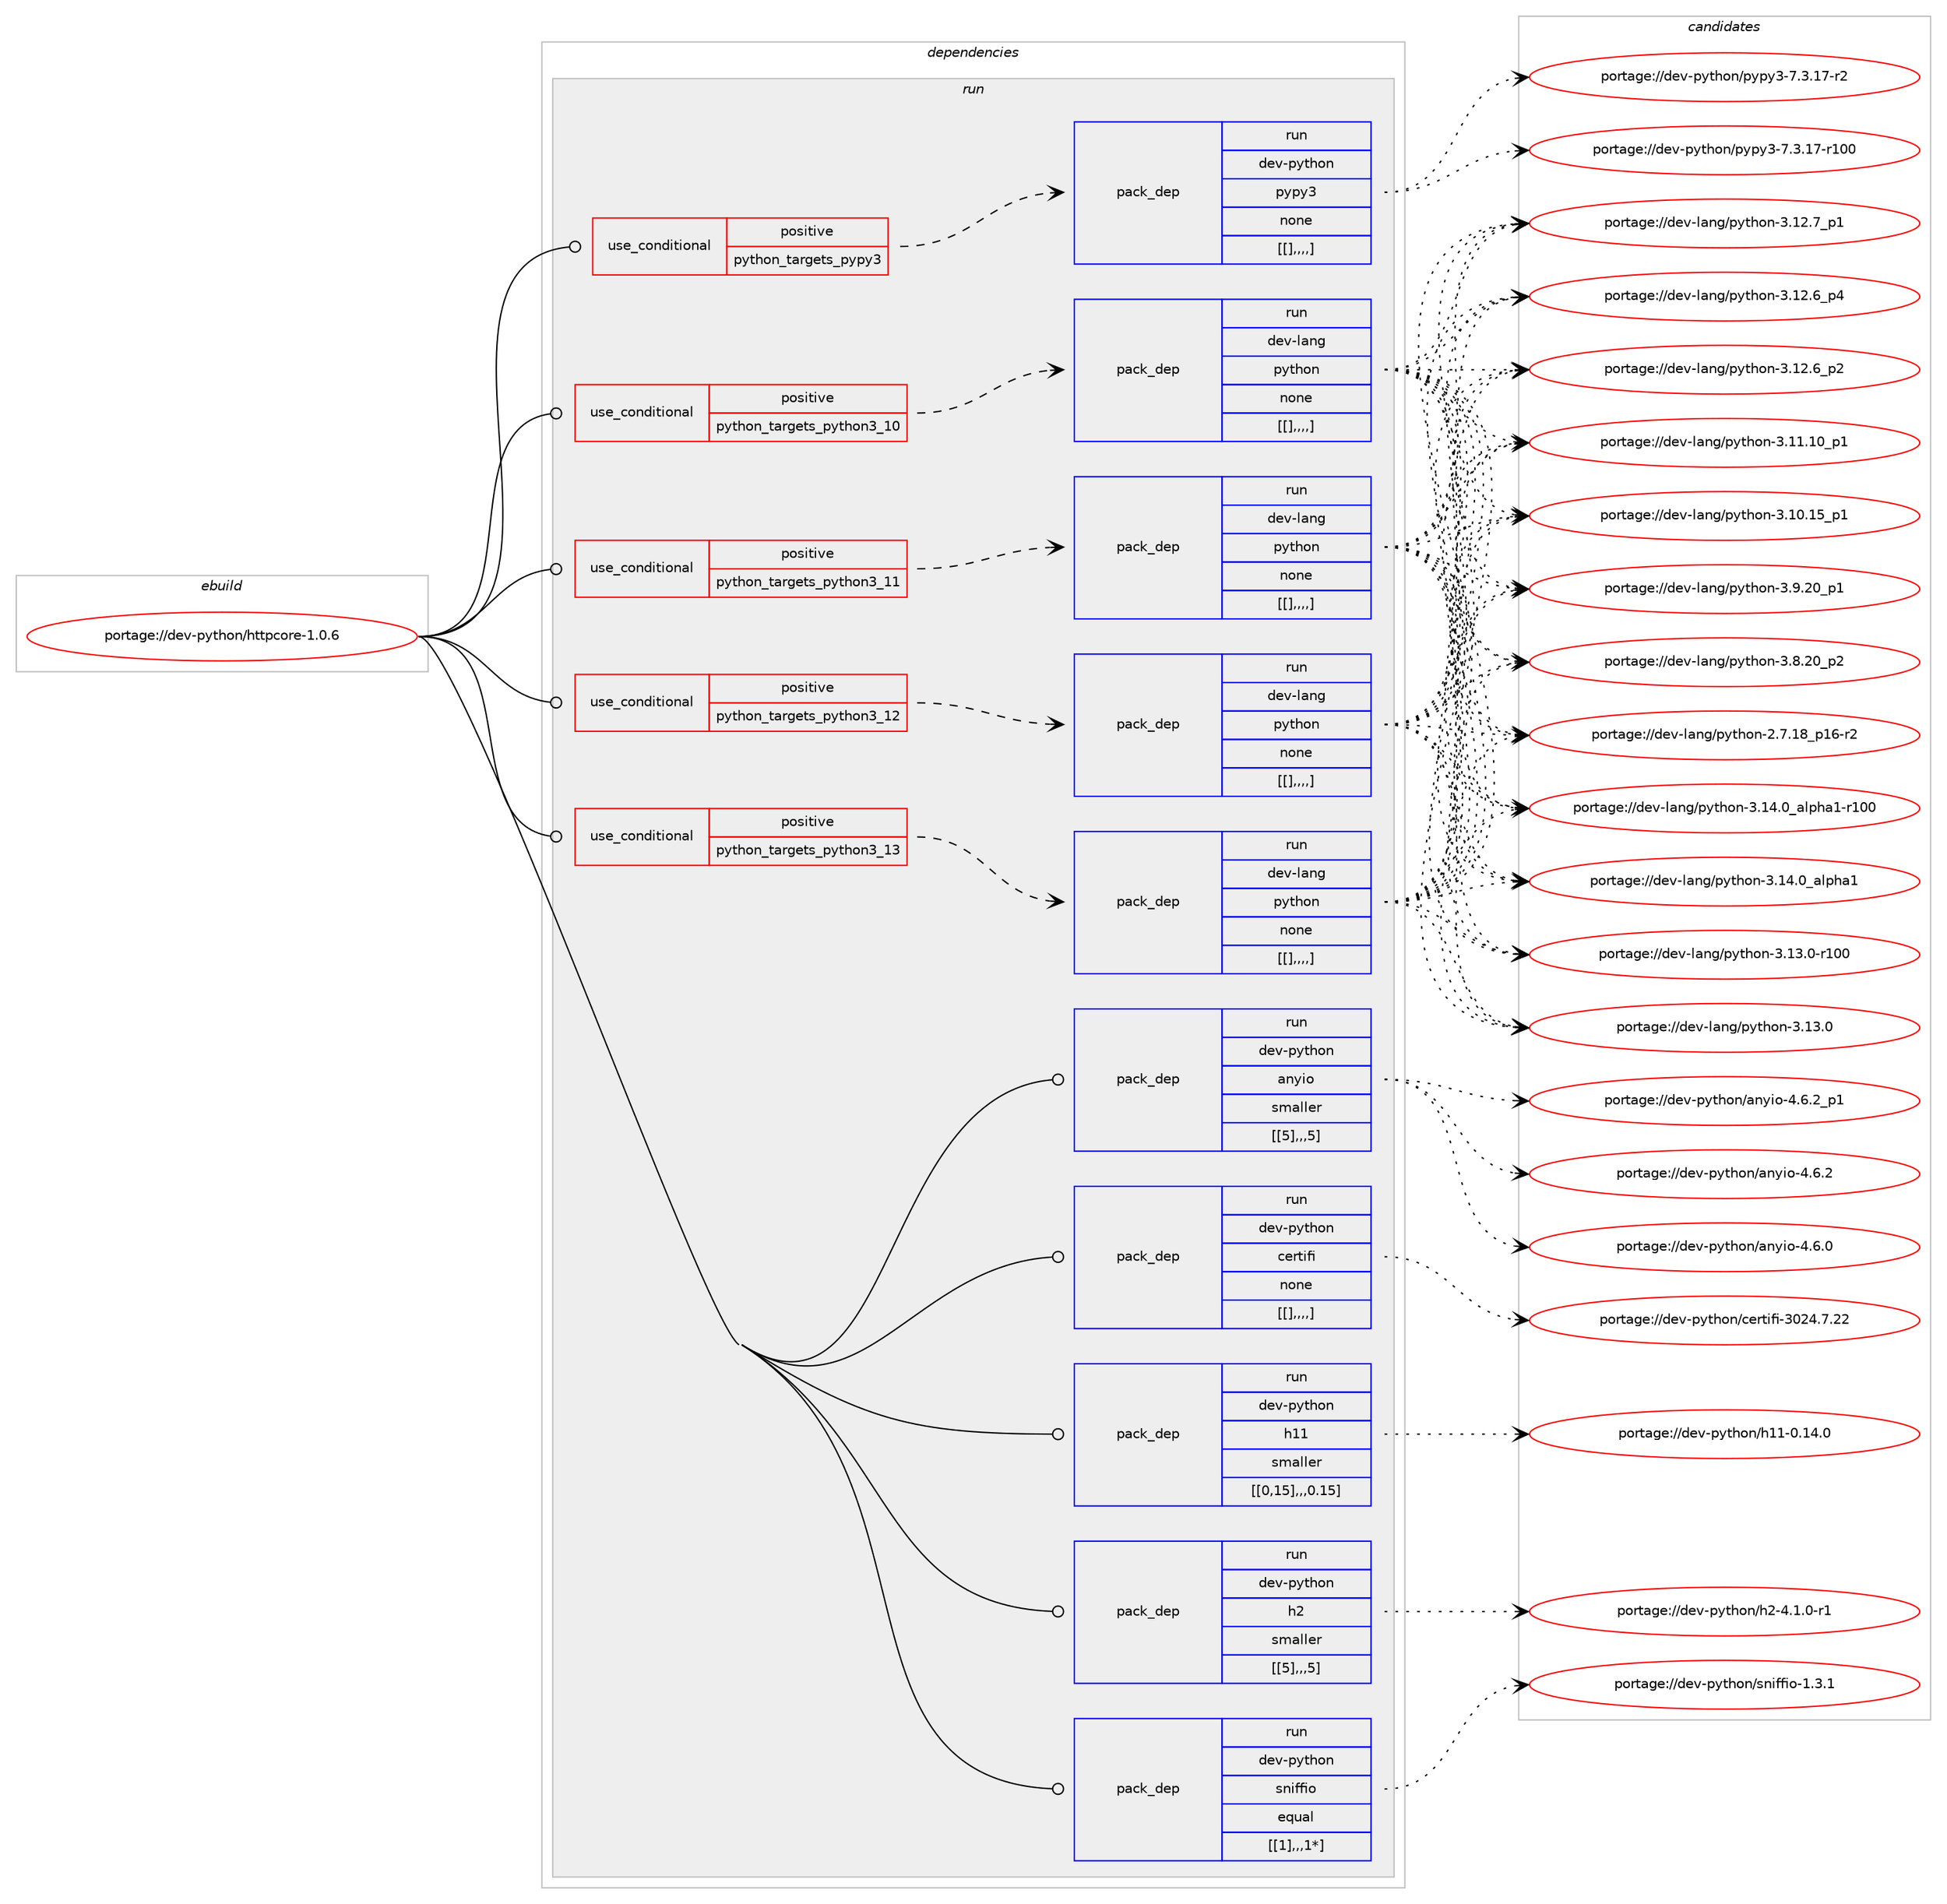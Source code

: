 digraph prolog {

# *************
# Graph options
# *************

newrank=true;
concentrate=true;
compound=true;
graph [rankdir=LR,fontname=Helvetica,fontsize=10,ranksep=1.5];#, ranksep=2.5, nodesep=0.2];
edge  [arrowhead=vee];
node  [fontname=Helvetica,fontsize=10];

# **********
# The ebuild
# **********

subgraph cluster_leftcol {
color=gray;
label=<<i>ebuild</i>>;
id [label="portage://dev-python/httpcore-1.0.6", color=red, width=4, href="../dev-python/httpcore-1.0.6.svg"];
}

# ****************
# The dependencies
# ****************

subgraph cluster_midcol {
color=gray;
label=<<i>dependencies</i>>;
subgraph cluster_compile {
fillcolor="#eeeeee";
style=filled;
label=<<i>compile</i>>;
}
subgraph cluster_compileandrun {
fillcolor="#eeeeee";
style=filled;
label=<<i>compile and run</i>>;
}
subgraph cluster_run {
fillcolor="#eeeeee";
style=filled;
label=<<i>run</i>>;
subgraph cond35569 {
dependency153296 [label=<<TABLE BORDER="0" CELLBORDER="1" CELLSPACING="0" CELLPADDING="4"><TR><TD ROWSPAN="3" CELLPADDING="10">use_conditional</TD></TR><TR><TD>positive</TD></TR><TR><TD>python_targets_pypy3</TD></TR></TABLE>>, shape=none, color=red];
subgraph pack116426 {
dependency153320 [label=<<TABLE BORDER="0" CELLBORDER="1" CELLSPACING="0" CELLPADDING="4" WIDTH="220"><TR><TD ROWSPAN="6" CELLPADDING="30">pack_dep</TD></TR><TR><TD WIDTH="110">run</TD></TR><TR><TD>dev-python</TD></TR><TR><TD>pypy3</TD></TR><TR><TD>none</TD></TR><TR><TD>[[],,,,]</TD></TR></TABLE>>, shape=none, color=blue];
}
dependency153296:e -> dependency153320:w [weight=20,style="dashed",arrowhead="vee"];
}
id:e -> dependency153296:w [weight=20,style="solid",arrowhead="odot"];
subgraph cond35587 {
dependency153338 [label=<<TABLE BORDER="0" CELLBORDER="1" CELLSPACING="0" CELLPADDING="4"><TR><TD ROWSPAN="3" CELLPADDING="10">use_conditional</TD></TR><TR><TD>positive</TD></TR><TR><TD>python_targets_python3_10</TD></TR></TABLE>>, shape=none, color=red];
subgraph pack116442 {
dependency153341 [label=<<TABLE BORDER="0" CELLBORDER="1" CELLSPACING="0" CELLPADDING="4" WIDTH="220"><TR><TD ROWSPAN="6" CELLPADDING="30">pack_dep</TD></TR><TR><TD WIDTH="110">run</TD></TR><TR><TD>dev-lang</TD></TR><TR><TD>python</TD></TR><TR><TD>none</TD></TR><TR><TD>[[],,,,]</TD></TR></TABLE>>, shape=none, color=blue];
}
dependency153338:e -> dependency153341:w [weight=20,style="dashed",arrowhead="vee"];
}
id:e -> dependency153338:w [weight=20,style="solid",arrowhead="odot"];
subgraph cond35604 {
dependency153397 [label=<<TABLE BORDER="0" CELLBORDER="1" CELLSPACING="0" CELLPADDING="4"><TR><TD ROWSPAN="3" CELLPADDING="10">use_conditional</TD></TR><TR><TD>positive</TD></TR><TR><TD>python_targets_python3_11</TD></TR></TABLE>>, shape=none, color=red];
subgraph pack116477 {
dependency153415 [label=<<TABLE BORDER="0" CELLBORDER="1" CELLSPACING="0" CELLPADDING="4" WIDTH="220"><TR><TD ROWSPAN="6" CELLPADDING="30">pack_dep</TD></TR><TR><TD WIDTH="110">run</TD></TR><TR><TD>dev-lang</TD></TR><TR><TD>python</TD></TR><TR><TD>none</TD></TR><TR><TD>[[],,,,]</TD></TR></TABLE>>, shape=none, color=blue];
}
dependency153397:e -> dependency153415:w [weight=20,style="dashed",arrowhead="vee"];
}
id:e -> dependency153397:w [weight=20,style="solid",arrowhead="odot"];
subgraph cond35636 {
dependency153454 [label=<<TABLE BORDER="0" CELLBORDER="1" CELLSPACING="0" CELLPADDING="4"><TR><TD ROWSPAN="3" CELLPADDING="10">use_conditional</TD></TR><TR><TD>positive</TD></TR><TR><TD>python_targets_python3_12</TD></TR></TABLE>>, shape=none, color=red];
subgraph pack116506 {
dependency153458 [label=<<TABLE BORDER="0" CELLBORDER="1" CELLSPACING="0" CELLPADDING="4" WIDTH="220"><TR><TD ROWSPAN="6" CELLPADDING="30">pack_dep</TD></TR><TR><TD WIDTH="110">run</TD></TR><TR><TD>dev-lang</TD></TR><TR><TD>python</TD></TR><TR><TD>none</TD></TR><TR><TD>[[],,,,]</TD></TR></TABLE>>, shape=none, color=blue];
}
dependency153454:e -> dependency153458:w [weight=20,style="dashed",arrowhead="vee"];
}
id:e -> dependency153454:w [weight=20,style="solid",arrowhead="odot"];
subgraph cond35684 {
dependency153563 [label=<<TABLE BORDER="0" CELLBORDER="1" CELLSPACING="0" CELLPADDING="4"><TR><TD ROWSPAN="3" CELLPADDING="10">use_conditional</TD></TR><TR><TD>positive</TD></TR><TR><TD>python_targets_python3_13</TD></TR></TABLE>>, shape=none, color=red];
subgraph pack116583 {
dependency153631 [label=<<TABLE BORDER="0" CELLBORDER="1" CELLSPACING="0" CELLPADDING="4" WIDTH="220"><TR><TD ROWSPAN="6" CELLPADDING="30">pack_dep</TD></TR><TR><TD WIDTH="110">run</TD></TR><TR><TD>dev-lang</TD></TR><TR><TD>python</TD></TR><TR><TD>none</TD></TR><TR><TD>[[],,,,]</TD></TR></TABLE>>, shape=none, color=blue];
}
dependency153563:e -> dependency153631:w [weight=20,style="dashed",arrowhead="vee"];
}
id:e -> dependency153563:w [weight=20,style="solid",arrowhead="odot"];
subgraph pack116616 {
dependency153657 [label=<<TABLE BORDER="0" CELLBORDER="1" CELLSPACING="0" CELLPADDING="4" WIDTH="220"><TR><TD ROWSPAN="6" CELLPADDING="30">pack_dep</TD></TR><TR><TD WIDTH="110">run</TD></TR><TR><TD>dev-python</TD></TR><TR><TD>anyio</TD></TR><TR><TD>smaller</TD></TR><TR><TD>[[5],,,5]</TD></TR></TABLE>>, shape=none, color=blue];
}
id:e -> dependency153657:w [weight=20,style="solid",arrowhead="odot"];
subgraph pack116628 {
dependency153682 [label=<<TABLE BORDER="0" CELLBORDER="1" CELLSPACING="0" CELLPADDING="4" WIDTH="220"><TR><TD ROWSPAN="6" CELLPADDING="30">pack_dep</TD></TR><TR><TD WIDTH="110">run</TD></TR><TR><TD>dev-python</TD></TR><TR><TD>certifi</TD></TR><TR><TD>none</TD></TR><TR><TD>[[],,,,]</TD></TR></TABLE>>, shape=none, color=blue];
}
id:e -> dependency153682:w [weight=20,style="solid",arrowhead="odot"];
subgraph pack116657 {
dependency153708 [label=<<TABLE BORDER="0" CELLBORDER="1" CELLSPACING="0" CELLPADDING="4" WIDTH="220"><TR><TD ROWSPAN="6" CELLPADDING="30">pack_dep</TD></TR><TR><TD WIDTH="110">run</TD></TR><TR><TD>dev-python</TD></TR><TR><TD>h11</TD></TR><TR><TD>smaller</TD></TR><TR><TD>[[0,15],,,0.15]</TD></TR></TABLE>>, shape=none, color=blue];
}
id:e -> dependency153708:w [weight=20,style="solid",arrowhead="odot"];
subgraph pack116660 {
dependency153731 [label=<<TABLE BORDER="0" CELLBORDER="1" CELLSPACING="0" CELLPADDING="4" WIDTH="220"><TR><TD ROWSPAN="6" CELLPADDING="30">pack_dep</TD></TR><TR><TD WIDTH="110">run</TD></TR><TR><TD>dev-python</TD></TR><TR><TD>h2</TD></TR><TR><TD>smaller</TD></TR><TR><TD>[[5],,,5]</TD></TR></TABLE>>, shape=none, color=blue];
}
id:e -> dependency153731:w [weight=20,style="solid",arrowhead="odot"];
subgraph pack116685 {
dependency153756 [label=<<TABLE BORDER="0" CELLBORDER="1" CELLSPACING="0" CELLPADDING="4" WIDTH="220"><TR><TD ROWSPAN="6" CELLPADDING="30">pack_dep</TD></TR><TR><TD WIDTH="110">run</TD></TR><TR><TD>dev-python</TD></TR><TR><TD>sniffio</TD></TR><TR><TD>equal</TD></TR><TR><TD>[[1],,,1*]</TD></TR></TABLE>>, shape=none, color=blue];
}
id:e -> dependency153756:w [weight=20,style="solid",arrowhead="odot"];
}
}

# **************
# The candidates
# **************

subgraph cluster_choices {
rank=same;
color=gray;
label=<<i>candidates</i>>;

subgraph choice116408 {
color=black;
nodesep=1;
choice100101118451121211161041111104711212111212151455546514649554511450 [label="portage://dev-python/pypy3-7.3.17-r2", color=red, width=4,href="../dev-python/pypy3-7.3.17-r2.svg"];
choice1001011184511212111610411111047112121112121514555465146495545114494848 [label="portage://dev-python/pypy3-7.3.17-r100", color=red, width=4,href="../dev-python/pypy3-7.3.17-r100.svg"];
dependency153320:e -> choice100101118451121211161041111104711212111212151455546514649554511450:w [style=dotted,weight="100"];
dependency153320:e -> choice1001011184511212111610411111047112121112121514555465146495545114494848:w [style=dotted,weight="100"];
}
subgraph choice116410 {
color=black;
nodesep=1;
choice100101118451089711010347112121116104111110455146495246489597108112104974945114494848 [label="portage://dev-lang/python-3.14.0_alpha1-r100", color=red, width=4,href="../dev-lang/python-3.14.0_alpha1-r100.svg"];
choice1001011184510897110103471121211161041111104551464952464895971081121049749 [label="portage://dev-lang/python-3.14.0_alpha1", color=red, width=4,href="../dev-lang/python-3.14.0_alpha1.svg"];
choice1001011184510897110103471121211161041111104551464951464845114494848 [label="portage://dev-lang/python-3.13.0-r100", color=red, width=4,href="../dev-lang/python-3.13.0-r100.svg"];
choice10010111845108971101034711212111610411111045514649514648 [label="portage://dev-lang/python-3.13.0", color=red, width=4,href="../dev-lang/python-3.13.0.svg"];
choice100101118451089711010347112121116104111110455146495046559511249 [label="portage://dev-lang/python-3.12.7_p1", color=red, width=4,href="../dev-lang/python-3.12.7_p1.svg"];
choice100101118451089711010347112121116104111110455146495046549511252 [label="portage://dev-lang/python-3.12.6_p4", color=red, width=4,href="../dev-lang/python-3.12.6_p4.svg"];
choice100101118451089711010347112121116104111110455146495046549511250 [label="portage://dev-lang/python-3.12.6_p2", color=red, width=4,href="../dev-lang/python-3.12.6_p2.svg"];
choice10010111845108971101034711212111610411111045514649494649489511249 [label="portage://dev-lang/python-3.11.10_p1", color=red, width=4,href="../dev-lang/python-3.11.10_p1.svg"];
choice10010111845108971101034711212111610411111045514649484649539511249 [label="portage://dev-lang/python-3.10.15_p1", color=red, width=4,href="../dev-lang/python-3.10.15_p1.svg"];
choice100101118451089711010347112121116104111110455146574650489511249 [label="portage://dev-lang/python-3.9.20_p1", color=red, width=4,href="../dev-lang/python-3.9.20_p1.svg"];
choice100101118451089711010347112121116104111110455146564650489511250 [label="portage://dev-lang/python-3.8.20_p2", color=red, width=4,href="../dev-lang/python-3.8.20_p2.svg"];
choice100101118451089711010347112121116104111110455046554649569511249544511450 [label="portage://dev-lang/python-2.7.18_p16-r2", color=red, width=4,href="../dev-lang/python-2.7.18_p16-r2.svg"];
dependency153341:e -> choice100101118451089711010347112121116104111110455146495246489597108112104974945114494848:w [style=dotted,weight="100"];
dependency153341:e -> choice1001011184510897110103471121211161041111104551464952464895971081121049749:w [style=dotted,weight="100"];
dependency153341:e -> choice1001011184510897110103471121211161041111104551464951464845114494848:w [style=dotted,weight="100"];
dependency153341:e -> choice10010111845108971101034711212111610411111045514649514648:w [style=dotted,weight="100"];
dependency153341:e -> choice100101118451089711010347112121116104111110455146495046559511249:w [style=dotted,weight="100"];
dependency153341:e -> choice100101118451089711010347112121116104111110455146495046549511252:w [style=dotted,weight="100"];
dependency153341:e -> choice100101118451089711010347112121116104111110455146495046549511250:w [style=dotted,weight="100"];
dependency153341:e -> choice10010111845108971101034711212111610411111045514649494649489511249:w [style=dotted,weight="100"];
dependency153341:e -> choice10010111845108971101034711212111610411111045514649484649539511249:w [style=dotted,weight="100"];
dependency153341:e -> choice100101118451089711010347112121116104111110455146574650489511249:w [style=dotted,weight="100"];
dependency153341:e -> choice100101118451089711010347112121116104111110455146564650489511250:w [style=dotted,weight="100"];
dependency153341:e -> choice100101118451089711010347112121116104111110455046554649569511249544511450:w [style=dotted,weight="100"];
}
subgraph choice116421 {
color=black;
nodesep=1;
choice100101118451089711010347112121116104111110455146495246489597108112104974945114494848 [label="portage://dev-lang/python-3.14.0_alpha1-r100", color=red, width=4,href="../dev-lang/python-3.14.0_alpha1-r100.svg"];
choice1001011184510897110103471121211161041111104551464952464895971081121049749 [label="portage://dev-lang/python-3.14.0_alpha1", color=red, width=4,href="../dev-lang/python-3.14.0_alpha1.svg"];
choice1001011184510897110103471121211161041111104551464951464845114494848 [label="portage://dev-lang/python-3.13.0-r100", color=red, width=4,href="../dev-lang/python-3.13.0-r100.svg"];
choice10010111845108971101034711212111610411111045514649514648 [label="portage://dev-lang/python-3.13.0", color=red, width=4,href="../dev-lang/python-3.13.0.svg"];
choice100101118451089711010347112121116104111110455146495046559511249 [label="portage://dev-lang/python-3.12.7_p1", color=red, width=4,href="../dev-lang/python-3.12.7_p1.svg"];
choice100101118451089711010347112121116104111110455146495046549511252 [label="portage://dev-lang/python-3.12.6_p4", color=red, width=4,href="../dev-lang/python-3.12.6_p4.svg"];
choice100101118451089711010347112121116104111110455146495046549511250 [label="portage://dev-lang/python-3.12.6_p2", color=red, width=4,href="../dev-lang/python-3.12.6_p2.svg"];
choice10010111845108971101034711212111610411111045514649494649489511249 [label="portage://dev-lang/python-3.11.10_p1", color=red, width=4,href="../dev-lang/python-3.11.10_p1.svg"];
choice10010111845108971101034711212111610411111045514649484649539511249 [label="portage://dev-lang/python-3.10.15_p1", color=red, width=4,href="../dev-lang/python-3.10.15_p1.svg"];
choice100101118451089711010347112121116104111110455146574650489511249 [label="portage://dev-lang/python-3.9.20_p1", color=red, width=4,href="../dev-lang/python-3.9.20_p1.svg"];
choice100101118451089711010347112121116104111110455146564650489511250 [label="portage://dev-lang/python-3.8.20_p2", color=red, width=4,href="../dev-lang/python-3.8.20_p2.svg"];
choice100101118451089711010347112121116104111110455046554649569511249544511450 [label="portage://dev-lang/python-2.7.18_p16-r2", color=red, width=4,href="../dev-lang/python-2.7.18_p16-r2.svg"];
dependency153415:e -> choice100101118451089711010347112121116104111110455146495246489597108112104974945114494848:w [style=dotted,weight="100"];
dependency153415:e -> choice1001011184510897110103471121211161041111104551464952464895971081121049749:w [style=dotted,weight="100"];
dependency153415:e -> choice1001011184510897110103471121211161041111104551464951464845114494848:w [style=dotted,weight="100"];
dependency153415:e -> choice10010111845108971101034711212111610411111045514649514648:w [style=dotted,weight="100"];
dependency153415:e -> choice100101118451089711010347112121116104111110455146495046559511249:w [style=dotted,weight="100"];
dependency153415:e -> choice100101118451089711010347112121116104111110455146495046549511252:w [style=dotted,weight="100"];
dependency153415:e -> choice100101118451089711010347112121116104111110455146495046549511250:w [style=dotted,weight="100"];
dependency153415:e -> choice10010111845108971101034711212111610411111045514649494649489511249:w [style=dotted,weight="100"];
dependency153415:e -> choice10010111845108971101034711212111610411111045514649484649539511249:w [style=dotted,weight="100"];
dependency153415:e -> choice100101118451089711010347112121116104111110455146574650489511249:w [style=dotted,weight="100"];
dependency153415:e -> choice100101118451089711010347112121116104111110455146564650489511250:w [style=dotted,weight="100"];
dependency153415:e -> choice100101118451089711010347112121116104111110455046554649569511249544511450:w [style=dotted,weight="100"];
}
subgraph choice116445 {
color=black;
nodesep=1;
choice100101118451089711010347112121116104111110455146495246489597108112104974945114494848 [label="portage://dev-lang/python-3.14.0_alpha1-r100", color=red, width=4,href="../dev-lang/python-3.14.0_alpha1-r100.svg"];
choice1001011184510897110103471121211161041111104551464952464895971081121049749 [label="portage://dev-lang/python-3.14.0_alpha1", color=red, width=4,href="../dev-lang/python-3.14.0_alpha1.svg"];
choice1001011184510897110103471121211161041111104551464951464845114494848 [label="portage://dev-lang/python-3.13.0-r100", color=red, width=4,href="../dev-lang/python-3.13.0-r100.svg"];
choice10010111845108971101034711212111610411111045514649514648 [label="portage://dev-lang/python-3.13.0", color=red, width=4,href="../dev-lang/python-3.13.0.svg"];
choice100101118451089711010347112121116104111110455146495046559511249 [label="portage://dev-lang/python-3.12.7_p1", color=red, width=4,href="../dev-lang/python-3.12.7_p1.svg"];
choice100101118451089711010347112121116104111110455146495046549511252 [label="portage://dev-lang/python-3.12.6_p4", color=red, width=4,href="../dev-lang/python-3.12.6_p4.svg"];
choice100101118451089711010347112121116104111110455146495046549511250 [label="portage://dev-lang/python-3.12.6_p2", color=red, width=4,href="../dev-lang/python-3.12.6_p2.svg"];
choice10010111845108971101034711212111610411111045514649494649489511249 [label="portage://dev-lang/python-3.11.10_p1", color=red, width=4,href="../dev-lang/python-3.11.10_p1.svg"];
choice10010111845108971101034711212111610411111045514649484649539511249 [label="portage://dev-lang/python-3.10.15_p1", color=red, width=4,href="../dev-lang/python-3.10.15_p1.svg"];
choice100101118451089711010347112121116104111110455146574650489511249 [label="portage://dev-lang/python-3.9.20_p1", color=red, width=4,href="../dev-lang/python-3.9.20_p1.svg"];
choice100101118451089711010347112121116104111110455146564650489511250 [label="portage://dev-lang/python-3.8.20_p2", color=red, width=4,href="../dev-lang/python-3.8.20_p2.svg"];
choice100101118451089711010347112121116104111110455046554649569511249544511450 [label="portage://dev-lang/python-2.7.18_p16-r2", color=red, width=4,href="../dev-lang/python-2.7.18_p16-r2.svg"];
dependency153458:e -> choice100101118451089711010347112121116104111110455146495246489597108112104974945114494848:w [style=dotted,weight="100"];
dependency153458:e -> choice1001011184510897110103471121211161041111104551464952464895971081121049749:w [style=dotted,weight="100"];
dependency153458:e -> choice1001011184510897110103471121211161041111104551464951464845114494848:w [style=dotted,weight="100"];
dependency153458:e -> choice10010111845108971101034711212111610411111045514649514648:w [style=dotted,weight="100"];
dependency153458:e -> choice100101118451089711010347112121116104111110455146495046559511249:w [style=dotted,weight="100"];
dependency153458:e -> choice100101118451089711010347112121116104111110455146495046549511252:w [style=dotted,weight="100"];
dependency153458:e -> choice100101118451089711010347112121116104111110455146495046549511250:w [style=dotted,weight="100"];
dependency153458:e -> choice10010111845108971101034711212111610411111045514649494649489511249:w [style=dotted,weight="100"];
dependency153458:e -> choice10010111845108971101034711212111610411111045514649484649539511249:w [style=dotted,weight="100"];
dependency153458:e -> choice100101118451089711010347112121116104111110455146574650489511249:w [style=dotted,weight="100"];
dependency153458:e -> choice100101118451089711010347112121116104111110455146564650489511250:w [style=dotted,weight="100"];
dependency153458:e -> choice100101118451089711010347112121116104111110455046554649569511249544511450:w [style=dotted,weight="100"];
}
subgraph choice116459 {
color=black;
nodesep=1;
choice100101118451089711010347112121116104111110455146495246489597108112104974945114494848 [label="portage://dev-lang/python-3.14.0_alpha1-r100", color=red, width=4,href="../dev-lang/python-3.14.0_alpha1-r100.svg"];
choice1001011184510897110103471121211161041111104551464952464895971081121049749 [label="portage://dev-lang/python-3.14.0_alpha1", color=red, width=4,href="../dev-lang/python-3.14.0_alpha1.svg"];
choice1001011184510897110103471121211161041111104551464951464845114494848 [label="portage://dev-lang/python-3.13.0-r100", color=red, width=4,href="../dev-lang/python-3.13.0-r100.svg"];
choice10010111845108971101034711212111610411111045514649514648 [label="portage://dev-lang/python-3.13.0", color=red, width=4,href="../dev-lang/python-3.13.0.svg"];
choice100101118451089711010347112121116104111110455146495046559511249 [label="portage://dev-lang/python-3.12.7_p1", color=red, width=4,href="../dev-lang/python-3.12.7_p1.svg"];
choice100101118451089711010347112121116104111110455146495046549511252 [label="portage://dev-lang/python-3.12.6_p4", color=red, width=4,href="../dev-lang/python-3.12.6_p4.svg"];
choice100101118451089711010347112121116104111110455146495046549511250 [label="portage://dev-lang/python-3.12.6_p2", color=red, width=4,href="../dev-lang/python-3.12.6_p2.svg"];
choice10010111845108971101034711212111610411111045514649494649489511249 [label="portage://dev-lang/python-3.11.10_p1", color=red, width=4,href="../dev-lang/python-3.11.10_p1.svg"];
choice10010111845108971101034711212111610411111045514649484649539511249 [label="portage://dev-lang/python-3.10.15_p1", color=red, width=4,href="../dev-lang/python-3.10.15_p1.svg"];
choice100101118451089711010347112121116104111110455146574650489511249 [label="portage://dev-lang/python-3.9.20_p1", color=red, width=4,href="../dev-lang/python-3.9.20_p1.svg"];
choice100101118451089711010347112121116104111110455146564650489511250 [label="portage://dev-lang/python-3.8.20_p2", color=red, width=4,href="../dev-lang/python-3.8.20_p2.svg"];
choice100101118451089711010347112121116104111110455046554649569511249544511450 [label="portage://dev-lang/python-2.7.18_p16-r2", color=red, width=4,href="../dev-lang/python-2.7.18_p16-r2.svg"];
dependency153631:e -> choice100101118451089711010347112121116104111110455146495246489597108112104974945114494848:w [style=dotted,weight="100"];
dependency153631:e -> choice1001011184510897110103471121211161041111104551464952464895971081121049749:w [style=dotted,weight="100"];
dependency153631:e -> choice1001011184510897110103471121211161041111104551464951464845114494848:w [style=dotted,weight="100"];
dependency153631:e -> choice10010111845108971101034711212111610411111045514649514648:w [style=dotted,weight="100"];
dependency153631:e -> choice100101118451089711010347112121116104111110455146495046559511249:w [style=dotted,weight="100"];
dependency153631:e -> choice100101118451089711010347112121116104111110455146495046549511252:w [style=dotted,weight="100"];
dependency153631:e -> choice100101118451089711010347112121116104111110455146495046549511250:w [style=dotted,weight="100"];
dependency153631:e -> choice10010111845108971101034711212111610411111045514649494649489511249:w [style=dotted,weight="100"];
dependency153631:e -> choice10010111845108971101034711212111610411111045514649484649539511249:w [style=dotted,weight="100"];
dependency153631:e -> choice100101118451089711010347112121116104111110455146574650489511249:w [style=dotted,weight="100"];
dependency153631:e -> choice100101118451089711010347112121116104111110455146564650489511250:w [style=dotted,weight="100"];
dependency153631:e -> choice100101118451089711010347112121116104111110455046554649569511249544511450:w [style=dotted,weight="100"];
}
subgraph choice116479 {
color=black;
nodesep=1;
choice1001011184511212111610411111047971101211051114552465446509511249 [label="portage://dev-python/anyio-4.6.2_p1", color=red, width=4,href="../dev-python/anyio-4.6.2_p1.svg"];
choice100101118451121211161041111104797110121105111455246544650 [label="portage://dev-python/anyio-4.6.2", color=red, width=4,href="../dev-python/anyio-4.6.2.svg"];
choice100101118451121211161041111104797110121105111455246544648 [label="portage://dev-python/anyio-4.6.0", color=red, width=4,href="../dev-python/anyio-4.6.0.svg"];
dependency153657:e -> choice1001011184511212111610411111047971101211051114552465446509511249:w [style=dotted,weight="100"];
dependency153657:e -> choice100101118451121211161041111104797110121105111455246544650:w [style=dotted,weight="100"];
dependency153657:e -> choice100101118451121211161041111104797110121105111455246544648:w [style=dotted,weight="100"];
}
subgraph choice116488 {
color=black;
nodesep=1;
choice10010111845112121116104111110479910111411610510210545514850524655465050 [label="portage://dev-python/certifi-3024.7.22", color=red, width=4,href="../dev-python/certifi-3024.7.22.svg"];
dependency153682:e -> choice10010111845112121116104111110479910111411610510210545514850524655465050:w [style=dotted,weight="100"];
}
subgraph choice116500 {
color=black;
nodesep=1;
choice1001011184511212111610411111047104494945484649524648 [label="portage://dev-python/h11-0.14.0", color=red, width=4,href="../dev-python/h11-0.14.0.svg"];
dependency153708:e -> choice1001011184511212111610411111047104494945484649524648:w [style=dotted,weight="100"];
}
subgraph choice116511 {
color=black;
nodesep=1;
choice1001011184511212111610411111047104504552464946484511449 [label="portage://dev-python/h2-4.1.0-r1", color=red, width=4,href="../dev-python/h2-4.1.0-r1.svg"];
dependency153731:e -> choice1001011184511212111610411111047104504552464946484511449:w [style=dotted,weight="100"];
}
subgraph choice116550 {
color=black;
nodesep=1;
choice1001011184511212111610411111047115110105102102105111454946514649 [label="portage://dev-python/sniffio-1.3.1", color=red, width=4,href="../dev-python/sniffio-1.3.1.svg"];
dependency153756:e -> choice1001011184511212111610411111047115110105102102105111454946514649:w [style=dotted,weight="100"];
}
}

}
